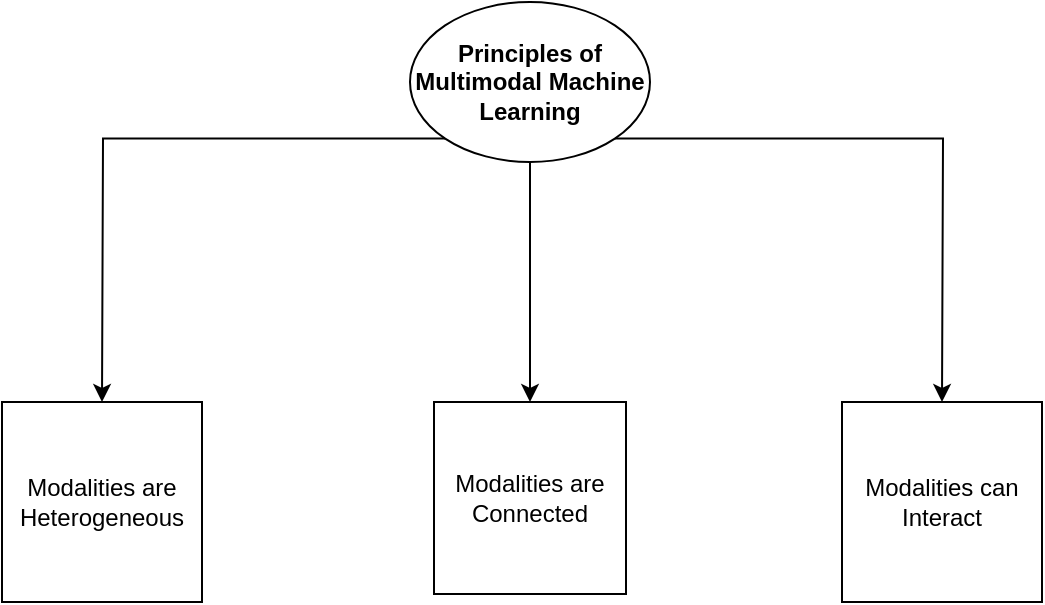 <mxfile version="21.5.2" type="github">
  <diagram name="Page-1" id="R9CPQmrNSaoldl3kKAQT">
    <mxGraphModel dx="1050" dy="541" grid="1" gridSize="10" guides="1" tooltips="1" connect="1" arrows="1" fold="1" page="1" pageScale="1" pageWidth="827" pageHeight="1169" math="0" shadow="0">
      <root>
        <mxCell id="0" />
        <mxCell id="1" parent="0" />
        <mxCell id="jhvAjS-dOG09Re3ncRLg-5" style="edgeStyle=orthogonalEdgeStyle;rounded=0;orthogonalLoop=1;jettySize=auto;html=1;exitX=0;exitY=1;exitDx=0;exitDy=0;" edge="1" parent="1" source="jhvAjS-dOG09Re3ncRLg-1">
          <mxGeometry relative="1" as="geometry">
            <mxPoint x="200" y="260" as="targetPoint" />
          </mxGeometry>
        </mxCell>
        <mxCell id="jhvAjS-dOG09Re3ncRLg-6" style="edgeStyle=orthogonalEdgeStyle;rounded=0;orthogonalLoop=1;jettySize=auto;html=1;exitX=1;exitY=1;exitDx=0;exitDy=0;" edge="1" parent="1" source="jhvAjS-dOG09Re3ncRLg-1">
          <mxGeometry relative="1" as="geometry">
            <mxPoint x="620" y="260" as="targetPoint" />
          </mxGeometry>
        </mxCell>
        <mxCell id="jhvAjS-dOG09Re3ncRLg-7" style="edgeStyle=orthogonalEdgeStyle;rounded=0;orthogonalLoop=1;jettySize=auto;html=1;exitX=0.5;exitY=1;exitDx=0;exitDy=0;" edge="1" parent="1" source="jhvAjS-dOG09Re3ncRLg-1">
          <mxGeometry relative="1" as="geometry">
            <mxPoint x="414" y="260" as="targetPoint" />
          </mxGeometry>
        </mxCell>
        <mxCell id="jhvAjS-dOG09Re3ncRLg-1" value="&lt;b&gt;Principles of Multimodal Machine Learning&lt;/b&gt;" style="ellipse;whiteSpace=wrap;html=1;" vertex="1" parent="1">
          <mxGeometry x="354" y="60" width="120" height="80" as="geometry" />
        </mxCell>
        <mxCell id="jhvAjS-dOG09Re3ncRLg-8" value="Modalities are Heterogeneous" style="whiteSpace=wrap;html=1;aspect=fixed;" vertex="1" parent="1">
          <mxGeometry x="150" y="260" width="100" height="100" as="geometry" />
        </mxCell>
        <mxCell id="jhvAjS-dOG09Re3ncRLg-9" value="Modalities are Connected" style="whiteSpace=wrap;html=1;aspect=fixed;" vertex="1" parent="1">
          <mxGeometry x="366" y="260" width="96" height="96" as="geometry" />
        </mxCell>
        <mxCell id="jhvAjS-dOG09Re3ncRLg-10" value="Modalities can Interact" style="whiteSpace=wrap;html=1;aspect=fixed;" vertex="1" parent="1">
          <mxGeometry x="570" y="260" width="100" height="100" as="geometry" />
        </mxCell>
      </root>
    </mxGraphModel>
  </diagram>
</mxfile>
